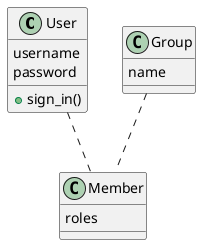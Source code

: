 @startuml

class User {
  username
  password
  +sign_in()
}

class Group {
  name
}

class Member {
  roles
}

User .. Member
Group .. Member

@enduml
